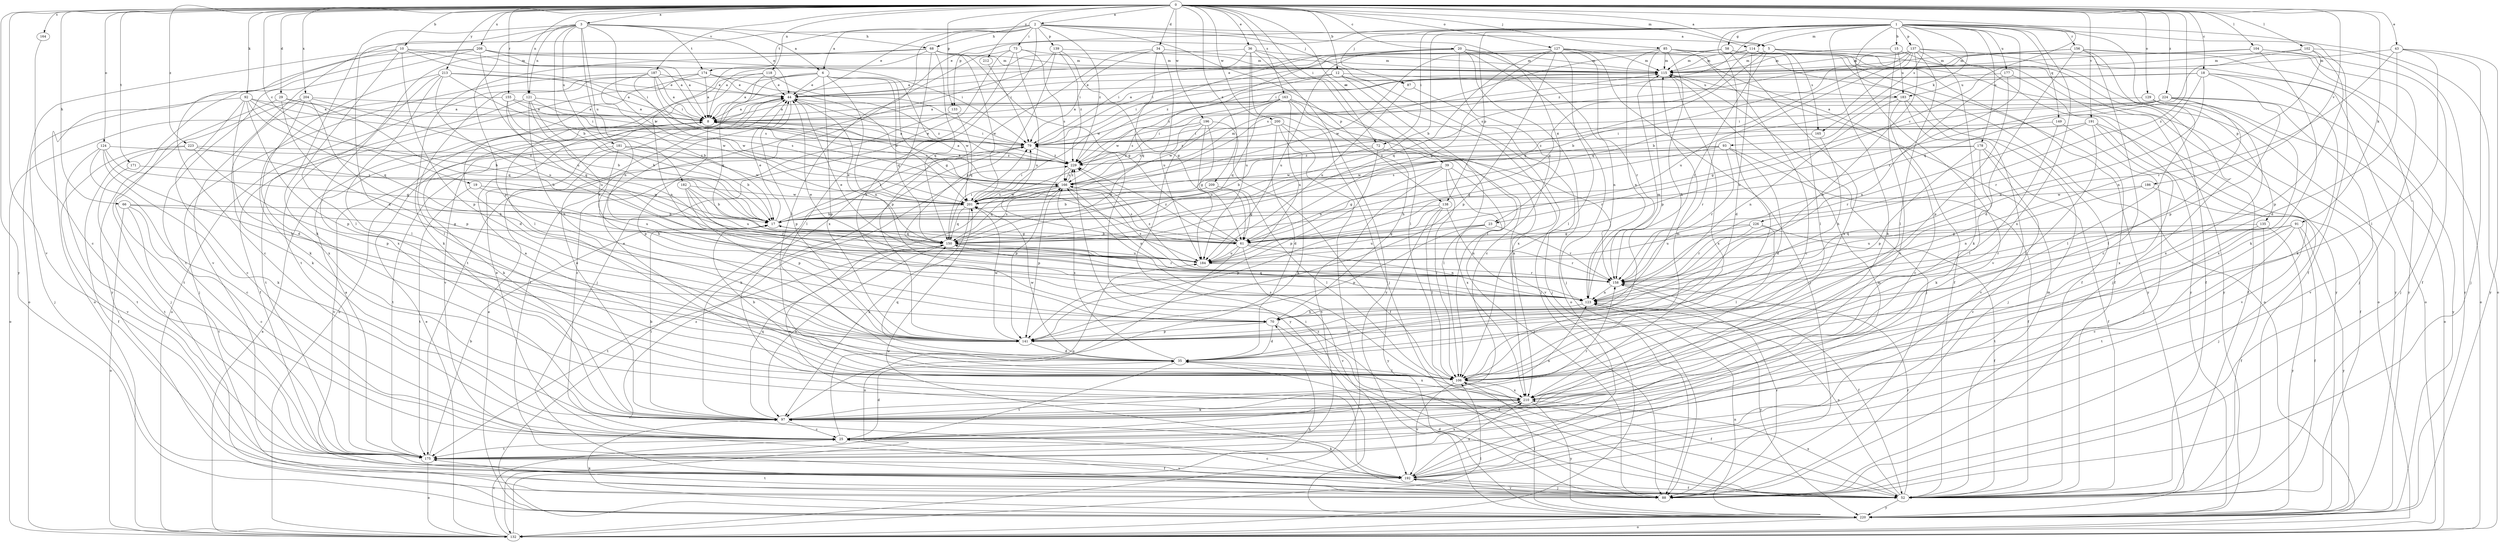 strict digraph  {
0;
1;
2;
3;
5;
6;
8;
10;
12;
15;
17;
18;
19;
20;
23;
25;
29;
34;
35;
36;
39;
43;
44;
52;
58;
61;
66;
68;
70;
72;
73;
79;
85;
87;
88;
91;
92;
93;
97;
102;
104;
106;
114;
115;
118;
121;
123;
124;
127;
129;
132;
133;
135;
137;
138;
139;
141;
149;
150;
155;
156;
158;
163;
164;
165;
166;
171;
174;
175;
177;
178;
181;
182;
183;
184;
186;
187;
191;
192;
196;
200;
201;
204;
208;
209;
210;
212;
213;
220;
223;
224;
226;
229;
0 -> 2  [label=a];
0 -> 3  [label=a];
0 -> 5  [label=a];
0 -> 10  [label=b];
0 -> 12  [label=b];
0 -> 18  [label=c];
0 -> 19  [label=c];
0 -> 20  [label=c];
0 -> 23  [label=c];
0 -> 29  [label=d];
0 -> 34  [label=d];
0 -> 36  [label=e];
0 -> 39  [label=e];
0 -> 43  [label=e];
0 -> 66  [label=h];
0 -> 72  [label=i];
0 -> 85  [label=j];
0 -> 91  [label=k];
0 -> 92  [label=k];
0 -> 102  [label=l];
0 -> 104  [label=l];
0 -> 114  [label=m];
0 -> 118  [label=n];
0 -> 121  [label=n];
0 -> 124  [label=o];
0 -> 127  [label=o];
0 -> 129  [label=o];
0 -> 133  [label=p];
0 -> 155  [label=r];
0 -> 163  [label=s];
0 -> 164  [label=s];
0 -> 171  [label=t];
0 -> 186  [label=v];
0 -> 187  [label=v];
0 -> 191  [label=v];
0 -> 192  [label=v];
0 -> 196  [label=w];
0 -> 200  [label=w];
0 -> 204  [label=x];
0 -> 208  [label=x];
0 -> 209  [label=x];
0 -> 212  [label=y];
0 -> 213  [label=y];
0 -> 220  [label=y];
0 -> 223  [label=z];
0 -> 224  [label=z];
0 -> 226  [label=z];
1 -> 15  [label=b];
1 -> 17  [label=b];
1 -> 44  [label=e];
1 -> 52  [label=f];
1 -> 58  [label=g];
1 -> 72  [label=i];
1 -> 87  [label=j];
1 -> 93  [label=k];
1 -> 97  [label=k];
1 -> 106  [label=l];
1 -> 114  [label=m];
1 -> 132  [label=o];
1 -> 133  [label=p];
1 -> 135  [label=p];
1 -> 137  [label=p];
1 -> 138  [label=p];
1 -> 149  [label=q];
1 -> 156  [label=r];
1 -> 158  [label=r];
1 -> 165  [label=s];
1 -> 177  [label=u];
1 -> 178  [label=u];
1 -> 192  [label=v];
1 -> 210  [label=x];
1 -> 229  [label=z];
2 -> 5  [label=a];
2 -> 6  [label=a];
2 -> 23  [label=c];
2 -> 44  [label=e];
2 -> 68  [label=h];
2 -> 73  [label=i];
2 -> 87  [label=j];
2 -> 106  [label=l];
2 -> 138  [label=p];
2 -> 139  [label=p];
2 -> 174  [label=t];
2 -> 192  [label=v];
2 -> 210  [label=x];
2 -> 229  [label=z];
3 -> 6  [label=a];
3 -> 17  [label=b];
3 -> 35  [label=d];
3 -> 44  [label=e];
3 -> 68  [label=h];
3 -> 97  [label=k];
3 -> 121  [label=n];
3 -> 123  [label=n];
3 -> 141  [label=p];
3 -> 174  [label=t];
3 -> 181  [label=u];
3 -> 182  [label=u];
3 -> 201  [label=w];
5 -> 115  [label=m];
5 -> 132  [label=o];
5 -> 150  [label=q];
5 -> 158  [label=r];
5 -> 165  [label=s];
5 -> 220  [label=y];
6 -> 8  [label=a];
6 -> 44  [label=e];
6 -> 61  [label=g];
6 -> 123  [label=n];
6 -> 132  [label=o];
6 -> 141  [label=p];
6 -> 150  [label=q];
6 -> 192  [label=v];
6 -> 201  [label=w];
8 -> 79  [label=i];
8 -> 97  [label=k];
8 -> 141  [label=p];
8 -> 166  [label=s];
10 -> 8  [label=a];
10 -> 25  [label=c];
10 -> 79  [label=i];
10 -> 106  [label=l];
10 -> 115  [label=m];
10 -> 132  [label=o];
10 -> 141  [label=p];
12 -> 79  [label=i];
12 -> 88  [label=j];
12 -> 106  [label=l];
12 -> 183  [label=u];
12 -> 201  [label=w];
12 -> 210  [label=x];
15 -> 25  [label=c];
15 -> 115  [label=m];
15 -> 183  [label=u];
15 -> 220  [label=y];
17 -> 44  [label=e];
17 -> 61  [label=g];
17 -> 79  [label=i];
17 -> 150  [label=q];
18 -> 8  [label=a];
18 -> 88  [label=j];
18 -> 97  [label=k];
18 -> 123  [label=n];
18 -> 141  [label=p];
18 -> 158  [label=r];
18 -> 183  [label=u];
19 -> 175  [label=t];
19 -> 184  [label=u];
19 -> 201  [label=w];
20 -> 25  [label=c];
20 -> 88  [label=j];
20 -> 115  [label=m];
20 -> 123  [label=n];
20 -> 132  [label=o];
20 -> 184  [label=u];
20 -> 201  [label=w];
20 -> 229  [label=z];
23 -> 61  [label=g];
23 -> 141  [label=p];
23 -> 158  [label=r];
23 -> 184  [label=u];
25 -> 35  [label=d];
25 -> 44  [label=e];
25 -> 52  [label=f];
25 -> 175  [label=t];
25 -> 184  [label=u];
29 -> 8  [label=a];
29 -> 141  [label=p];
29 -> 150  [label=q];
29 -> 175  [label=t];
34 -> 79  [label=i];
34 -> 115  [label=m];
34 -> 141  [label=p];
34 -> 150  [label=q];
34 -> 184  [label=u];
35 -> 106  [label=l];
35 -> 150  [label=q];
35 -> 166  [label=s];
35 -> 175  [label=t];
35 -> 201  [label=w];
35 -> 210  [label=x];
36 -> 8  [label=a];
36 -> 79  [label=i];
36 -> 88  [label=j];
36 -> 106  [label=l];
36 -> 115  [label=m];
36 -> 184  [label=u];
36 -> 220  [label=y];
39 -> 61  [label=g];
39 -> 88  [label=j];
39 -> 106  [label=l];
39 -> 166  [label=s];
39 -> 175  [label=t];
39 -> 210  [label=x];
43 -> 35  [label=d];
43 -> 88  [label=j];
43 -> 106  [label=l];
43 -> 115  [label=m];
43 -> 158  [label=r];
43 -> 220  [label=y];
44 -> 8  [label=a];
44 -> 141  [label=p];
44 -> 229  [label=z];
52 -> 35  [label=d];
52 -> 115  [label=m];
52 -> 123  [label=n];
52 -> 158  [label=r];
52 -> 201  [label=w];
52 -> 210  [label=x];
52 -> 220  [label=y];
52 -> 229  [label=z];
58 -> 44  [label=e];
58 -> 52  [label=f];
58 -> 79  [label=i];
58 -> 115  [label=m];
58 -> 210  [label=x];
58 -> 220  [label=y];
61 -> 17  [label=b];
61 -> 123  [label=n];
61 -> 132  [label=o];
61 -> 158  [label=r];
61 -> 166  [label=s];
61 -> 184  [label=u];
61 -> 192  [label=v];
61 -> 229  [label=z];
66 -> 17  [label=b];
66 -> 25  [label=c];
66 -> 61  [label=g];
66 -> 132  [label=o];
66 -> 175  [label=t];
68 -> 61  [label=g];
68 -> 70  [label=h];
68 -> 97  [label=k];
68 -> 106  [label=l];
68 -> 115  [label=m];
68 -> 150  [label=q];
68 -> 175  [label=t];
68 -> 201  [label=w];
70 -> 35  [label=d];
70 -> 52  [label=f];
70 -> 141  [label=p];
72 -> 17  [label=b];
72 -> 106  [label=l];
72 -> 141  [label=p];
72 -> 229  [label=z];
73 -> 88  [label=j];
73 -> 106  [label=l];
73 -> 115  [label=m];
73 -> 166  [label=s];
73 -> 175  [label=t];
73 -> 184  [label=u];
79 -> 8  [label=a];
79 -> 97  [label=k];
79 -> 229  [label=z];
85 -> 25  [label=c];
85 -> 52  [label=f];
85 -> 70  [label=h];
85 -> 115  [label=m];
85 -> 123  [label=n];
85 -> 132  [label=o];
85 -> 141  [label=p];
85 -> 201  [label=w];
87 -> 88  [label=j];
87 -> 184  [label=u];
88 -> 79  [label=i];
88 -> 158  [label=r];
88 -> 175  [label=t];
88 -> 192  [label=v];
91 -> 25  [label=c];
91 -> 52  [label=f];
91 -> 61  [label=g];
91 -> 158  [label=r];
91 -> 175  [label=t];
91 -> 184  [label=u];
91 -> 220  [label=y];
92 -> 8  [label=a];
92 -> 17  [label=b];
92 -> 25  [label=c];
92 -> 35  [label=d];
92 -> 88  [label=j];
92 -> 141  [label=p];
92 -> 150  [label=q];
92 -> 166  [label=s];
93 -> 35  [label=d];
93 -> 52  [label=f];
93 -> 61  [label=g];
93 -> 158  [label=r];
93 -> 201  [label=w];
93 -> 229  [label=z];
97 -> 17  [label=b];
97 -> 25  [label=c];
97 -> 44  [label=e];
97 -> 123  [label=n];
97 -> 150  [label=q];
97 -> 158  [label=r];
102 -> 115  [label=m];
102 -> 123  [label=n];
102 -> 141  [label=p];
102 -> 150  [label=q];
102 -> 220  [label=y];
104 -> 17  [label=b];
104 -> 52  [label=f];
104 -> 88  [label=j];
104 -> 97  [label=k];
104 -> 115  [label=m];
106 -> 8  [label=a];
106 -> 17  [label=b];
106 -> 44  [label=e];
106 -> 52  [label=f];
106 -> 115  [label=m];
106 -> 192  [label=v];
106 -> 210  [label=x];
114 -> 35  [label=d];
114 -> 61  [label=g];
114 -> 106  [label=l];
114 -> 115  [label=m];
114 -> 132  [label=o];
114 -> 166  [label=s];
114 -> 220  [label=y];
115 -> 44  [label=e];
115 -> 88  [label=j];
115 -> 210  [label=x];
115 -> 229  [label=z];
118 -> 44  [label=e];
118 -> 52  [label=f];
118 -> 79  [label=i];
118 -> 123  [label=n];
118 -> 150  [label=q];
121 -> 8  [label=a];
121 -> 17  [label=b];
121 -> 70  [label=h];
121 -> 79  [label=i];
121 -> 158  [label=r];
121 -> 175  [label=t];
123 -> 70  [label=h];
123 -> 115  [label=m];
123 -> 150  [label=q];
123 -> 220  [label=y];
124 -> 25  [label=c];
124 -> 61  [label=g];
124 -> 70  [label=h];
124 -> 97  [label=k];
124 -> 175  [label=t];
124 -> 229  [label=z];
127 -> 8  [label=a];
127 -> 52  [label=f];
127 -> 61  [label=g];
127 -> 88  [label=j];
127 -> 106  [label=l];
127 -> 115  [label=m];
127 -> 141  [label=p];
127 -> 150  [label=q];
127 -> 158  [label=r];
129 -> 8  [label=a];
129 -> 106  [label=l];
129 -> 132  [label=o];
129 -> 210  [label=x];
132 -> 8  [label=a];
132 -> 25  [label=c];
132 -> 44  [label=e];
132 -> 70  [label=h];
132 -> 106  [label=l];
132 -> 123  [label=n];
133 -> 25  [label=c];
133 -> 150  [label=q];
135 -> 52  [label=f];
135 -> 150  [label=q];
135 -> 175  [label=t];
135 -> 220  [label=y];
137 -> 17  [label=b];
137 -> 52  [label=f];
137 -> 70  [label=h];
137 -> 97  [label=k];
137 -> 106  [label=l];
137 -> 115  [label=m];
137 -> 150  [label=q];
137 -> 166  [label=s];
137 -> 184  [label=u];
137 -> 220  [label=y];
138 -> 17  [label=b];
138 -> 106  [label=l];
138 -> 123  [label=n];
138 -> 141  [label=p];
138 -> 220  [label=y];
139 -> 52  [label=f];
139 -> 61  [label=g];
139 -> 115  [label=m];
139 -> 158  [label=r];
139 -> 229  [label=z];
141 -> 35  [label=d];
141 -> 201  [label=w];
149 -> 79  [label=i];
149 -> 88  [label=j];
149 -> 106  [label=l];
150 -> 44  [label=e];
150 -> 79  [label=i];
150 -> 97  [label=k];
150 -> 158  [label=r];
150 -> 166  [label=s];
150 -> 175  [label=t];
150 -> 184  [label=u];
155 -> 8  [label=a];
155 -> 17  [label=b];
155 -> 79  [label=i];
155 -> 132  [label=o];
155 -> 184  [label=u];
156 -> 25  [label=c];
156 -> 35  [label=d];
156 -> 79  [label=i];
156 -> 88  [label=j];
156 -> 115  [label=m];
156 -> 132  [label=o];
156 -> 220  [label=y];
158 -> 44  [label=e];
158 -> 52  [label=f];
158 -> 123  [label=n];
158 -> 166  [label=s];
158 -> 229  [label=z];
163 -> 8  [label=a];
163 -> 70  [label=h];
163 -> 150  [label=q];
163 -> 166  [label=s];
163 -> 184  [label=u];
163 -> 192  [label=v];
163 -> 201  [label=w];
163 -> 210  [label=x];
164 -> 25  [label=c];
165 -> 70  [label=h];
165 -> 158  [label=r];
166 -> 8  [label=a];
166 -> 115  [label=m];
166 -> 123  [label=n];
166 -> 141  [label=p];
166 -> 150  [label=q];
166 -> 192  [label=v];
166 -> 201  [label=w];
166 -> 229  [label=z];
171 -> 166  [label=s];
171 -> 175  [label=t];
174 -> 8  [label=a];
174 -> 35  [label=d];
174 -> 44  [label=e];
174 -> 106  [label=l];
174 -> 132  [label=o];
174 -> 201  [label=w];
175 -> 8  [label=a];
175 -> 17  [label=b];
175 -> 132  [label=o];
175 -> 192  [label=v];
175 -> 210  [label=x];
177 -> 44  [label=e];
177 -> 52  [label=f];
177 -> 123  [label=n];
177 -> 141  [label=p];
178 -> 52  [label=f];
178 -> 97  [label=k];
178 -> 141  [label=p];
178 -> 192  [label=v];
178 -> 201  [label=w];
178 -> 229  [label=z];
181 -> 17  [label=b];
181 -> 70  [label=h];
181 -> 175  [label=t];
181 -> 192  [label=v];
181 -> 201  [label=w];
181 -> 229  [label=z];
182 -> 17  [label=b];
182 -> 141  [label=p];
182 -> 158  [label=r];
182 -> 184  [label=u];
182 -> 201  [label=w];
183 -> 8  [label=a];
183 -> 25  [label=c];
183 -> 88  [label=j];
183 -> 123  [label=n];
183 -> 192  [label=v];
184 -> 44  [label=e];
184 -> 158  [label=r];
186 -> 88  [label=j];
186 -> 123  [label=n];
186 -> 201  [label=w];
187 -> 8  [label=a];
187 -> 17  [label=b];
187 -> 44  [label=e];
187 -> 79  [label=i];
187 -> 88  [label=j];
187 -> 166  [label=s];
187 -> 201  [label=w];
191 -> 52  [label=f];
191 -> 79  [label=i];
191 -> 106  [label=l];
191 -> 158  [label=r];
191 -> 192  [label=v];
191 -> 210  [label=x];
191 -> 229  [label=z];
192 -> 25  [label=c];
192 -> 52  [label=f];
192 -> 88  [label=j];
192 -> 97  [label=k];
192 -> 115  [label=m];
192 -> 210  [label=x];
192 -> 229  [label=z];
196 -> 52  [label=f];
196 -> 61  [label=g];
196 -> 79  [label=i];
196 -> 166  [label=s];
196 -> 184  [label=u];
196 -> 220  [label=y];
200 -> 35  [label=d];
200 -> 79  [label=i];
200 -> 97  [label=k];
200 -> 132  [label=o];
200 -> 158  [label=r];
200 -> 229  [label=z];
201 -> 17  [label=b];
201 -> 79  [label=i];
201 -> 97  [label=k];
201 -> 150  [label=q];
201 -> 166  [label=s];
204 -> 8  [label=a];
204 -> 70  [label=h];
204 -> 88  [label=j];
204 -> 97  [label=k];
204 -> 150  [label=q];
204 -> 210  [label=x];
208 -> 8  [label=a];
208 -> 79  [label=i];
208 -> 115  [label=m];
208 -> 132  [label=o];
208 -> 175  [label=t];
208 -> 184  [label=u];
208 -> 220  [label=y];
209 -> 17  [label=b];
209 -> 61  [label=g];
209 -> 106  [label=l];
209 -> 201  [label=w];
210 -> 97  [label=k];
210 -> 166  [label=s];
210 -> 220  [label=y];
212 -> 79  [label=i];
213 -> 8  [label=a];
213 -> 44  [label=e];
213 -> 97  [label=k];
213 -> 106  [label=l];
213 -> 184  [label=u];
213 -> 201  [label=w];
213 -> 210  [label=x];
220 -> 44  [label=e];
220 -> 79  [label=i];
220 -> 97  [label=k];
220 -> 106  [label=l];
220 -> 132  [label=o];
223 -> 17  [label=b];
223 -> 52  [label=f];
223 -> 141  [label=p];
223 -> 192  [label=v];
223 -> 229  [label=z];
224 -> 8  [label=a];
224 -> 61  [label=g];
224 -> 79  [label=i];
224 -> 106  [label=l];
224 -> 184  [label=u];
224 -> 192  [label=v];
224 -> 210  [label=x];
224 -> 220  [label=y];
226 -> 52  [label=f];
226 -> 61  [label=g];
226 -> 106  [label=l];
226 -> 158  [label=r];
226 -> 184  [label=u];
229 -> 8  [label=a];
229 -> 44  [label=e];
229 -> 141  [label=p];
229 -> 166  [label=s];
}
